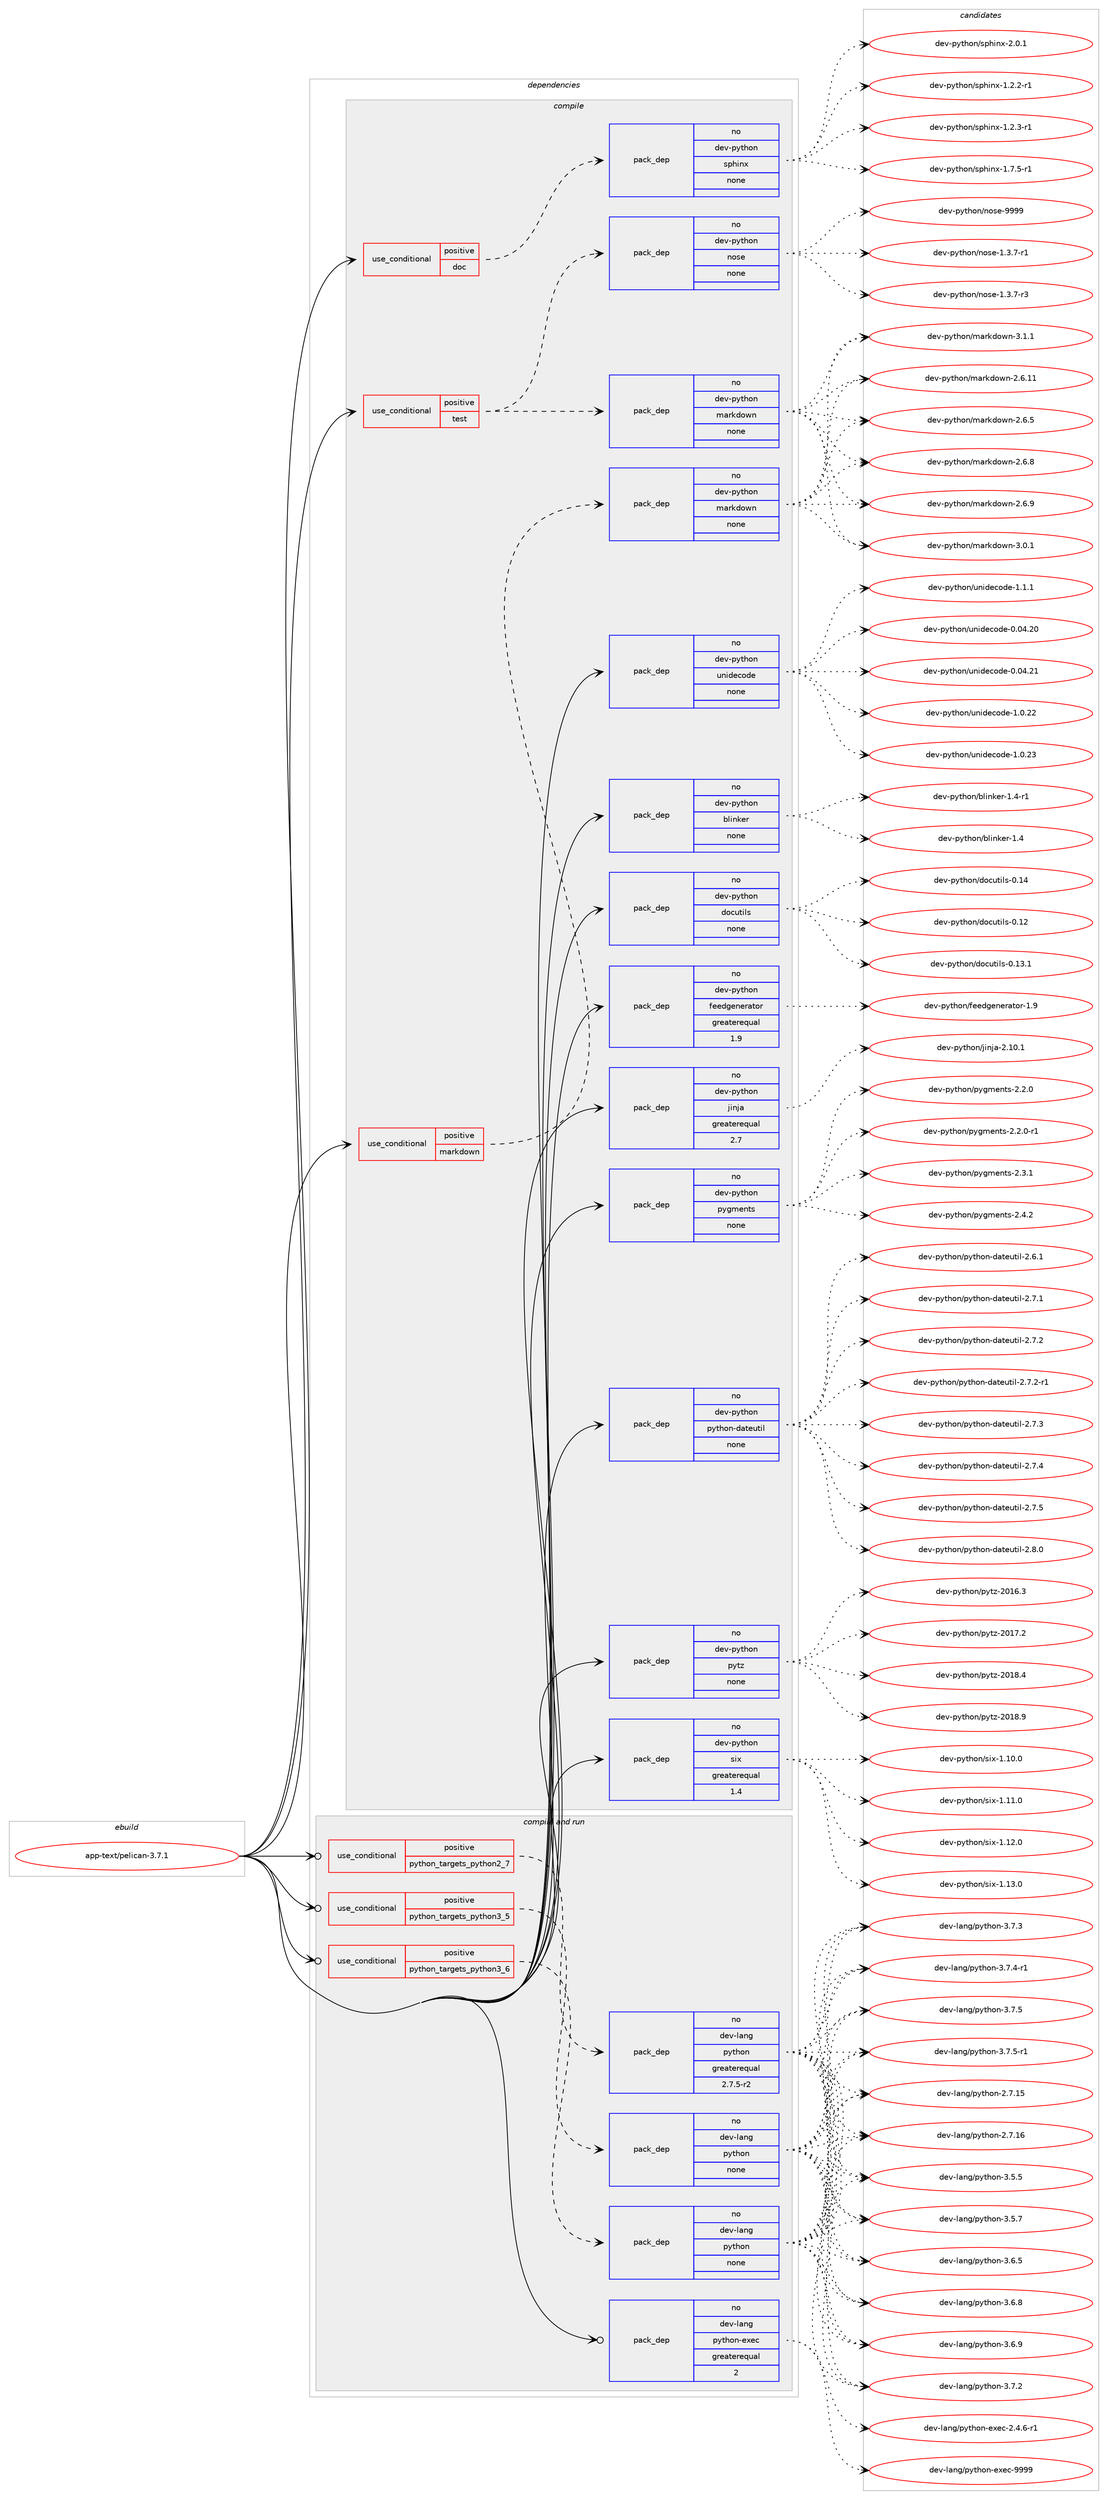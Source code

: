 digraph prolog {

# *************
# Graph options
# *************

newrank=true;
concentrate=true;
compound=true;
graph [rankdir=LR,fontname=Helvetica,fontsize=10,ranksep=1.5];#, ranksep=2.5, nodesep=0.2];
edge  [arrowhead=vee];
node  [fontname=Helvetica,fontsize=10];

# **********
# The ebuild
# **********

subgraph cluster_leftcol {
color=gray;
rank=same;
label=<<i>ebuild</i>>;
id [label="app-text/pelican-3.7.1", color=red, width=4, href="../app-text/pelican-3.7.1.svg"];
}

# ****************
# The dependencies
# ****************

subgraph cluster_midcol {
color=gray;
label=<<i>dependencies</i>>;
subgraph cluster_compile {
fillcolor="#eeeeee";
style=filled;
label=<<i>compile</i>>;
subgraph cond121667 {
dependency511153 [label=<<TABLE BORDER="0" CELLBORDER="1" CELLSPACING="0" CELLPADDING="4"><TR><TD ROWSPAN="3" CELLPADDING="10">use_conditional</TD></TR><TR><TD>positive</TD></TR><TR><TD>doc</TD></TR></TABLE>>, shape=none, color=red];
subgraph pack380221 {
dependency511154 [label=<<TABLE BORDER="0" CELLBORDER="1" CELLSPACING="0" CELLPADDING="4" WIDTH="220"><TR><TD ROWSPAN="6" CELLPADDING="30">pack_dep</TD></TR><TR><TD WIDTH="110">no</TD></TR><TR><TD>dev-python</TD></TR><TR><TD>sphinx</TD></TR><TR><TD>none</TD></TR><TR><TD></TD></TR></TABLE>>, shape=none, color=blue];
}
dependency511153:e -> dependency511154:w [weight=20,style="dashed",arrowhead="vee"];
}
id:e -> dependency511153:w [weight=20,style="solid",arrowhead="vee"];
subgraph cond121668 {
dependency511155 [label=<<TABLE BORDER="0" CELLBORDER="1" CELLSPACING="0" CELLPADDING="4"><TR><TD ROWSPAN="3" CELLPADDING="10">use_conditional</TD></TR><TR><TD>positive</TD></TR><TR><TD>markdown</TD></TR></TABLE>>, shape=none, color=red];
subgraph pack380222 {
dependency511156 [label=<<TABLE BORDER="0" CELLBORDER="1" CELLSPACING="0" CELLPADDING="4" WIDTH="220"><TR><TD ROWSPAN="6" CELLPADDING="30">pack_dep</TD></TR><TR><TD WIDTH="110">no</TD></TR><TR><TD>dev-python</TD></TR><TR><TD>markdown</TD></TR><TR><TD>none</TD></TR><TR><TD></TD></TR></TABLE>>, shape=none, color=blue];
}
dependency511155:e -> dependency511156:w [weight=20,style="dashed",arrowhead="vee"];
}
id:e -> dependency511155:w [weight=20,style="solid",arrowhead="vee"];
subgraph cond121669 {
dependency511157 [label=<<TABLE BORDER="0" CELLBORDER="1" CELLSPACING="0" CELLPADDING="4"><TR><TD ROWSPAN="3" CELLPADDING="10">use_conditional</TD></TR><TR><TD>positive</TD></TR><TR><TD>test</TD></TR></TABLE>>, shape=none, color=red];
subgraph pack380223 {
dependency511158 [label=<<TABLE BORDER="0" CELLBORDER="1" CELLSPACING="0" CELLPADDING="4" WIDTH="220"><TR><TD ROWSPAN="6" CELLPADDING="30">pack_dep</TD></TR><TR><TD WIDTH="110">no</TD></TR><TR><TD>dev-python</TD></TR><TR><TD>nose</TD></TR><TR><TD>none</TD></TR><TR><TD></TD></TR></TABLE>>, shape=none, color=blue];
}
dependency511157:e -> dependency511158:w [weight=20,style="dashed",arrowhead="vee"];
subgraph pack380224 {
dependency511159 [label=<<TABLE BORDER="0" CELLBORDER="1" CELLSPACING="0" CELLPADDING="4" WIDTH="220"><TR><TD ROWSPAN="6" CELLPADDING="30">pack_dep</TD></TR><TR><TD WIDTH="110">no</TD></TR><TR><TD>dev-python</TD></TR><TR><TD>markdown</TD></TR><TR><TD>none</TD></TR><TR><TD></TD></TR></TABLE>>, shape=none, color=blue];
}
dependency511157:e -> dependency511159:w [weight=20,style="dashed",arrowhead="vee"];
}
id:e -> dependency511157:w [weight=20,style="solid",arrowhead="vee"];
subgraph pack380225 {
dependency511160 [label=<<TABLE BORDER="0" CELLBORDER="1" CELLSPACING="0" CELLPADDING="4" WIDTH="220"><TR><TD ROWSPAN="6" CELLPADDING="30">pack_dep</TD></TR><TR><TD WIDTH="110">no</TD></TR><TR><TD>dev-python</TD></TR><TR><TD>blinker</TD></TR><TR><TD>none</TD></TR><TR><TD></TD></TR></TABLE>>, shape=none, color=blue];
}
id:e -> dependency511160:w [weight=20,style="solid",arrowhead="vee"];
subgraph pack380226 {
dependency511161 [label=<<TABLE BORDER="0" CELLBORDER="1" CELLSPACING="0" CELLPADDING="4" WIDTH="220"><TR><TD ROWSPAN="6" CELLPADDING="30">pack_dep</TD></TR><TR><TD WIDTH="110">no</TD></TR><TR><TD>dev-python</TD></TR><TR><TD>docutils</TD></TR><TR><TD>none</TD></TR><TR><TD></TD></TR></TABLE>>, shape=none, color=blue];
}
id:e -> dependency511161:w [weight=20,style="solid",arrowhead="vee"];
subgraph pack380227 {
dependency511162 [label=<<TABLE BORDER="0" CELLBORDER="1" CELLSPACING="0" CELLPADDING="4" WIDTH="220"><TR><TD ROWSPAN="6" CELLPADDING="30">pack_dep</TD></TR><TR><TD WIDTH="110">no</TD></TR><TR><TD>dev-python</TD></TR><TR><TD>feedgenerator</TD></TR><TR><TD>greaterequal</TD></TR><TR><TD>1.9</TD></TR></TABLE>>, shape=none, color=blue];
}
id:e -> dependency511162:w [weight=20,style="solid",arrowhead="vee"];
subgraph pack380228 {
dependency511163 [label=<<TABLE BORDER="0" CELLBORDER="1" CELLSPACING="0" CELLPADDING="4" WIDTH="220"><TR><TD ROWSPAN="6" CELLPADDING="30">pack_dep</TD></TR><TR><TD WIDTH="110">no</TD></TR><TR><TD>dev-python</TD></TR><TR><TD>jinja</TD></TR><TR><TD>greaterequal</TD></TR><TR><TD>2.7</TD></TR></TABLE>>, shape=none, color=blue];
}
id:e -> dependency511163:w [weight=20,style="solid",arrowhead="vee"];
subgraph pack380229 {
dependency511164 [label=<<TABLE BORDER="0" CELLBORDER="1" CELLSPACING="0" CELLPADDING="4" WIDTH="220"><TR><TD ROWSPAN="6" CELLPADDING="30">pack_dep</TD></TR><TR><TD WIDTH="110">no</TD></TR><TR><TD>dev-python</TD></TR><TR><TD>pygments</TD></TR><TR><TD>none</TD></TR><TR><TD></TD></TR></TABLE>>, shape=none, color=blue];
}
id:e -> dependency511164:w [weight=20,style="solid",arrowhead="vee"];
subgraph pack380230 {
dependency511165 [label=<<TABLE BORDER="0" CELLBORDER="1" CELLSPACING="0" CELLPADDING="4" WIDTH="220"><TR><TD ROWSPAN="6" CELLPADDING="30">pack_dep</TD></TR><TR><TD WIDTH="110">no</TD></TR><TR><TD>dev-python</TD></TR><TR><TD>python-dateutil</TD></TR><TR><TD>none</TD></TR><TR><TD></TD></TR></TABLE>>, shape=none, color=blue];
}
id:e -> dependency511165:w [weight=20,style="solid",arrowhead="vee"];
subgraph pack380231 {
dependency511166 [label=<<TABLE BORDER="0" CELLBORDER="1" CELLSPACING="0" CELLPADDING="4" WIDTH="220"><TR><TD ROWSPAN="6" CELLPADDING="30">pack_dep</TD></TR><TR><TD WIDTH="110">no</TD></TR><TR><TD>dev-python</TD></TR><TR><TD>pytz</TD></TR><TR><TD>none</TD></TR><TR><TD></TD></TR></TABLE>>, shape=none, color=blue];
}
id:e -> dependency511166:w [weight=20,style="solid",arrowhead="vee"];
subgraph pack380232 {
dependency511167 [label=<<TABLE BORDER="0" CELLBORDER="1" CELLSPACING="0" CELLPADDING="4" WIDTH="220"><TR><TD ROWSPAN="6" CELLPADDING="30">pack_dep</TD></TR><TR><TD WIDTH="110">no</TD></TR><TR><TD>dev-python</TD></TR><TR><TD>six</TD></TR><TR><TD>greaterequal</TD></TR><TR><TD>1.4</TD></TR></TABLE>>, shape=none, color=blue];
}
id:e -> dependency511167:w [weight=20,style="solid",arrowhead="vee"];
subgraph pack380233 {
dependency511168 [label=<<TABLE BORDER="0" CELLBORDER="1" CELLSPACING="0" CELLPADDING="4" WIDTH="220"><TR><TD ROWSPAN="6" CELLPADDING="30">pack_dep</TD></TR><TR><TD WIDTH="110">no</TD></TR><TR><TD>dev-python</TD></TR><TR><TD>unidecode</TD></TR><TR><TD>none</TD></TR><TR><TD></TD></TR></TABLE>>, shape=none, color=blue];
}
id:e -> dependency511168:w [weight=20,style="solid",arrowhead="vee"];
}
subgraph cluster_compileandrun {
fillcolor="#eeeeee";
style=filled;
label=<<i>compile and run</i>>;
subgraph cond121670 {
dependency511169 [label=<<TABLE BORDER="0" CELLBORDER="1" CELLSPACING="0" CELLPADDING="4"><TR><TD ROWSPAN="3" CELLPADDING="10">use_conditional</TD></TR><TR><TD>positive</TD></TR><TR><TD>python_targets_python2_7</TD></TR></TABLE>>, shape=none, color=red];
subgraph pack380234 {
dependency511170 [label=<<TABLE BORDER="0" CELLBORDER="1" CELLSPACING="0" CELLPADDING="4" WIDTH="220"><TR><TD ROWSPAN="6" CELLPADDING="30">pack_dep</TD></TR><TR><TD WIDTH="110">no</TD></TR><TR><TD>dev-lang</TD></TR><TR><TD>python</TD></TR><TR><TD>greaterequal</TD></TR><TR><TD>2.7.5-r2</TD></TR></TABLE>>, shape=none, color=blue];
}
dependency511169:e -> dependency511170:w [weight=20,style="dashed",arrowhead="vee"];
}
id:e -> dependency511169:w [weight=20,style="solid",arrowhead="odotvee"];
subgraph cond121671 {
dependency511171 [label=<<TABLE BORDER="0" CELLBORDER="1" CELLSPACING="0" CELLPADDING="4"><TR><TD ROWSPAN="3" CELLPADDING="10">use_conditional</TD></TR><TR><TD>positive</TD></TR><TR><TD>python_targets_python3_5</TD></TR></TABLE>>, shape=none, color=red];
subgraph pack380235 {
dependency511172 [label=<<TABLE BORDER="0" CELLBORDER="1" CELLSPACING="0" CELLPADDING="4" WIDTH="220"><TR><TD ROWSPAN="6" CELLPADDING="30">pack_dep</TD></TR><TR><TD WIDTH="110">no</TD></TR><TR><TD>dev-lang</TD></TR><TR><TD>python</TD></TR><TR><TD>none</TD></TR><TR><TD></TD></TR></TABLE>>, shape=none, color=blue];
}
dependency511171:e -> dependency511172:w [weight=20,style="dashed",arrowhead="vee"];
}
id:e -> dependency511171:w [weight=20,style="solid",arrowhead="odotvee"];
subgraph cond121672 {
dependency511173 [label=<<TABLE BORDER="0" CELLBORDER="1" CELLSPACING="0" CELLPADDING="4"><TR><TD ROWSPAN="3" CELLPADDING="10">use_conditional</TD></TR><TR><TD>positive</TD></TR><TR><TD>python_targets_python3_6</TD></TR></TABLE>>, shape=none, color=red];
subgraph pack380236 {
dependency511174 [label=<<TABLE BORDER="0" CELLBORDER="1" CELLSPACING="0" CELLPADDING="4" WIDTH="220"><TR><TD ROWSPAN="6" CELLPADDING="30">pack_dep</TD></TR><TR><TD WIDTH="110">no</TD></TR><TR><TD>dev-lang</TD></TR><TR><TD>python</TD></TR><TR><TD>none</TD></TR><TR><TD></TD></TR></TABLE>>, shape=none, color=blue];
}
dependency511173:e -> dependency511174:w [weight=20,style="dashed",arrowhead="vee"];
}
id:e -> dependency511173:w [weight=20,style="solid",arrowhead="odotvee"];
subgraph pack380237 {
dependency511175 [label=<<TABLE BORDER="0" CELLBORDER="1" CELLSPACING="0" CELLPADDING="4" WIDTH="220"><TR><TD ROWSPAN="6" CELLPADDING="30">pack_dep</TD></TR><TR><TD WIDTH="110">no</TD></TR><TR><TD>dev-lang</TD></TR><TR><TD>python-exec</TD></TR><TR><TD>greaterequal</TD></TR><TR><TD>2</TD></TR></TABLE>>, shape=none, color=blue];
}
id:e -> dependency511175:w [weight=20,style="solid",arrowhead="odotvee"];
}
subgraph cluster_run {
fillcolor="#eeeeee";
style=filled;
label=<<i>run</i>>;
}
}

# **************
# The candidates
# **************

subgraph cluster_choices {
rank=same;
color=gray;
label=<<i>candidates</i>>;

subgraph choice380221 {
color=black;
nodesep=1;
choice10010111845112121116104111110471151121041051101204549465046504511449 [label="dev-python/sphinx-1.2.2-r1", color=red, width=4,href="../dev-python/sphinx-1.2.2-r1.svg"];
choice10010111845112121116104111110471151121041051101204549465046514511449 [label="dev-python/sphinx-1.2.3-r1", color=red, width=4,href="../dev-python/sphinx-1.2.3-r1.svg"];
choice10010111845112121116104111110471151121041051101204549465546534511449 [label="dev-python/sphinx-1.7.5-r1", color=red, width=4,href="../dev-python/sphinx-1.7.5-r1.svg"];
choice1001011184511212111610411111047115112104105110120455046484649 [label="dev-python/sphinx-2.0.1", color=red, width=4,href="../dev-python/sphinx-2.0.1.svg"];
dependency511154:e -> choice10010111845112121116104111110471151121041051101204549465046504511449:w [style=dotted,weight="100"];
dependency511154:e -> choice10010111845112121116104111110471151121041051101204549465046514511449:w [style=dotted,weight="100"];
dependency511154:e -> choice10010111845112121116104111110471151121041051101204549465546534511449:w [style=dotted,weight="100"];
dependency511154:e -> choice1001011184511212111610411111047115112104105110120455046484649:w [style=dotted,weight="100"];
}
subgraph choice380222 {
color=black;
nodesep=1;
choice10010111845112121116104111110471099711410710011111911045504654464949 [label="dev-python/markdown-2.6.11", color=red, width=4,href="../dev-python/markdown-2.6.11.svg"];
choice100101118451121211161041111104710997114107100111119110455046544653 [label="dev-python/markdown-2.6.5", color=red, width=4,href="../dev-python/markdown-2.6.5.svg"];
choice100101118451121211161041111104710997114107100111119110455046544656 [label="dev-python/markdown-2.6.8", color=red, width=4,href="../dev-python/markdown-2.6.8.svg"];
choice100101118451121211161041111104710997114107100111119110455046544657 [label="dev-python/markdown-2.6.9", color=red, width=4,href="../dev-python/markdown-2.6.9.svg"];
choice100101118451121211161041111104710997114107100111119110455146484649 [label="dev-python/markdown-3.0.1", color=red, width=4,href="../dev-python/markdown-3.0.1.svg"];
choice100101118451121211161041111104710997114107100111119110455146494649 [label="dev-python/markdown-3.1.1", color=red, width=4,href="../dev-python/markdown-3.1.1.svg"];
dependency511156:e -> choice10010111845112121116104111110471099711410710011111911045504654464949:w [style=dotted,weight="100"];
dependency511156:e -> choice100101118451121211161041111104710997114107100111119110455046544653:w [style=dotted,weight="100"];
dependency511156:e -> choice100101118451121211161041111104710997114107100111119110455046544656:w [style=dotted,weight="100"];
dependency511156:e -> choice100101118451121211161041111104710997114107100111119110455046544657:w [style=dotted,weight="100"];
dependency511156:e -> choice100101118451121211161041111104710997114107100111119110455146484649:w [style=dotted,weight="100"];
dependency511156:e -> choice100101118451121211161041111104710997114107100111119110455146494649:w [style=dotted,weight="100"];
}
subgraph choice380223 {
color=black;
nodesep=1;
choice10010111845112121116104111110471101111151014549465146554511449 [label="dev-python/nose-1.3.7-r1", color=red, width=4,href="../dev-python/nose-1.3.7-r1.svg"];
choice10010111845112121116104111110471101111151014549465146554511451 [label="dev-python/nose-1.3.7-r3", color=red, width=4,href="../dev-python/nose-1.3.7-r3.svg"];
choice10010111845112121116104111110471101111151014557575757 [label="dev-python/nose-9999", color=red, width=4,href="../dev-python/nose-9999.svg"];
dependency511158:e -> choice10010111845112121116104111110471101111151014549465146554511449:w [style=dotted,weight="100"];
dependency511158:e -> choice10010111845112121116104111110471101111151014549465146554511451:w [style=dotted,weight="100"];
dependency511158:e -> choice10010111845112121116104111110471101111151014557575757:w [style=dotted,weight="100"];
}
subgraph choice380224 {
color=black;
nodesep=1;
choice10010111845112121116104111110471099711410710011111911045504654464949 [label="dev-python/markdown-2.6.11", color=red, width=4,href="../dev-python/markdown-2.6.11.svg"];
choice100101118451121211161041111104710997114107100111119110455046544653 [label="dev-python/markdown-2.6.5", color=red, width=4,href="../dev-python/markdown-2.6.5.svg"];
choice100101118451121211161041111104710997114107100111119110455046544656 [label="dev-python/markdown-2.6.8", color=red, width=4,href="../dev-python/markdown-2.6.8.svg"];
choice100101118451121211161041111104710997114107100111119110455046544657 [label="dev-python/markdown-2.6.9", color=red, width=4,href="../dev-python/markdown-2.6.9.svg"];
choice100101118451121211161041111104710997114107100111119110455146484649 [label="dev-python/markdown-3.0.1", color=red, width=4,href="../dev-python/markdown-3.0.1.svg"];
choice100101118451121211161041111104710997114107100111119110455146494649 [label="dev-python/markdown-3.1.1", color=red, width=4,href="../dev-python/markdown-3.1.1.svg"];
dependency511159:e -> choice10010111845112121116104111110471099711410710011111911045504654464949:w [style=dotted,weight="100"];
dependency511159:e -> choice100101118451121211161041111104710997114107100111119110455046544653:w [style=dotted,weight="100"];
dependency511159:e -> choice100101118451121211161041111104710997114107100111119110455046544656:w [style=dotted,weight="100"];
dependency511159:e -> choice100101118451121211161041111104710997114107100111119110455046544657:w [style=dotted,weight="100"];
dependency511159:e -> choice100101118451121211161041111104710997114107100111119110455146484649:w [style=dotted,weight="100"];
dependency511159:e -> choice100101118451121211161041111104710997114107100111119110455146494649:w [style=dotted,weight="100"];
}
subgraph choice380225 {
color=black;
nodesep=1;
choice10010111845112121116104111110479810810511010710111445494652 [label="dev-python/blinker-1.4", color=red, width=4,href="../dev-python/blinker-1.4.svg"];
choice100101118451121211161041111104798108105110107101114454946524511449 [label="dev-python/blinker-1.4-r1", color=red, width=4,href="../dev-python/blinker-1.4-r1.svg"];
dependency511160:e -> choice10010111845112121116104111110479810810511010710111445494652:w [style=dotted,weight="100"];
dependency511160:e -> choice100101118451121211161041111104798108105110107101114454946524511449:w [style=dotted,weight="100"];
}
subgraph choice380226 {
color=black;
nodesep=1;
choice1001011184511212111610411111047100111991171161051081154548464950 [label="dev-python/docutils-0.12", color=red, width=4,href="../dev-python/docutils-0.12.svg"];
choice10010111845112121116104111110471001119911711610510811545484649514649 [label="dev-python/docutils-0.13.1", color=red, width=4,href="../dev-python/docutils-0.13.1.svg"];
choice1001011184511212111610411111047100111991171161051081154548464952 [label="dev-python/docutils-0.14", color=red, width=4,href="../dev-python/docutils-0.14.svg"];
dependency511161:e -> choice1001011184511212111610411111047100111991171161051081154548464950:w [style=dotted,weight="100"];
dependency511161:e -> choice10010111845112121116104111110471001119911711610510811545484649514649:w [style=dotted,weight="100"];
dependency511161:e -> choice1001011184511212111610411111047100111991171161051081154548464952:w [style=dotted,weight="100"];
}
subgraph choice380227 {
color=black;
nodesep=1;
choice10010111845112121116104111110471021011011001031011101011149711611111445494657 [label="dev-python/feedgenerator-1.9", color=red, width=4,href="../dev-python/feedgenerator-1.9.svg"];
dependency511162:e -> choice10010111845112121116104111110471021011011001031011101011149711611111445494657:w [style=dotted,weight="100"];
}
subgraph choice380228 {
color=black;
nodesep=1;
choice10010111845112121116104111110471061051101069745504649484649 [label="dev-python/jinja-2.10.1", color=red, width=4,href="../dev-python/jinja-2.10.1.svg"];
dependency511163:e -> choice10010111845112121116104111110471061051101069745504649484649:w [style=dotted,weight="100"];
}
subgraph choice380229 {
color=black;
nodesep=1;
choice1001011184511212111610411111047112121103109101110116115455046504648 [label="dev-python/pygments-2.2.0", color=red, width=4,href="../dev-python/pygments-2.2.0.svg"];
choice10010111845112121116104111110471121211031091011101161154550465046484511449 [label="dev-python/pygments-2.2.0-r1", color=red, width=4,href="../dev-python/pygments-2.2.0-r1.svg"];
choice1001011184511212111610411111047112121103109101110116115455046514649 [label="dev-python/pygments-2.3.1", color=red, width=4,href="../dev-python/pygments-2.3.1.svg"];
choice1001011184511212111610411111047112121103109101110116115455046524650 [label="dev-python/pygments-2.4.2", color=red, width=4,href="../dev-python/pygments-2.4.2.svg"];
dependency511164:e -> choice1001011184511212111610411111047112121103109101110116115455046504648:w [style=dotted,weight="100"];
dependency511164:e -> choice10010111845112121116104111110471121211031091011101161154550465046484511449:w [style=dotted,weight="100"];
dependency511164:e -> choice1001011184511212111610411111047112121103109101110116115455046514649:w [style=dotted,weight="100"];
dependency511164:e -> choice1001011184511212111610411111047112121103109101110116115455046524650:w [style=dotted,weight="100"];
}
subgraph choice380230 {
color=black;
nodesep=1;
choice10010111845112121116104111110471121211161041111104510097116101117116105108455046544649 [label="dev-python/python-dateutil-2.6.1", color=red, width=4,href="../dev-python/python-dateutil-2.6.1.svg"];
choice10010111845112121116104111110471121211161041111104510097116101117116105108455046554649 [label="dev-python/python-dateutil-2.7.1", color=red, width=4,href="../dev-python/python-dateutil-2.7.1.svg"];
choice10010111845112121116104111110471121211161041111104510097116101117116105108455046554650 [label="dev-python/python-dateutil-2.7.2", color=red, width=4,href="../dev-python/python-dateutil-2.7.2.svg"];
choice100101118451121211161041111104711212111610411111045100971161011171161051084550465546504511449 [label="dev-python/python-dateutil-2.7.2-r1", color=red, width=4,href="../dev-python/python-dateutil-2.7.2-r1.svg"];
choice10010111845112121116104111110471121211161041111104510097116101117116105108455046554651 [label="dev-python/python-dateutil-2.7.3", color=red, width=4,href="../dev-python/python-dateutil-2.7.3.svg"];
choice10010111845112121116104111110471121211161041111104510097116101117116105108455046554652 [label="dev-python/python-dateutil-2.7.4", color=red, width=4,href="../dev-python/python-dateutil-2.7.4.svg"];
choice10010111845112121116104111110471121211161041111104510097116101117116105108455046554653 [label="dev-python/python-dateutil-2.7.5", color=red, width=4,href="../dev-python/python-dateutil-2.7.5.svg"];
choice10010111845112121116104111110471121211161041111104510097116101117116105108455046564648 [label="dev-python/python-dateutil-2.8.0", color=red, width=4,href="../dev-python/python-dateutil-2.8.0.svg"];
dependency511165:e -> choice10010111845112121116104111110471121211161041111104510097116101117116105108455046544649:w [style=dotted,weight="100"];
dependency511165:e -> choice10010111845112121116104111110471121211161041111104510097116101117116105108455046554649:w [style=dotted,weight="100"];
dependency511165:e -> choice10010111845112121116104111110471121211161041111104510097116101117116105108455046554650:w [style=dotted,weight="100"];
dependency511165:e -> choice100101118451121211161041111104711212111610411111045100971161011171161051084550465546504511449:w [style=dotted,weight="100"];
dependency511165:e -> choice10010111845112121116104111110471121211161041111104510097116101117116105108455046554651:w [style=dotted,weight="100"];
dependency511165:e -> choice10010111845112121116104111110471121211161041111104510097116101117116105108455046554652:w [style=dotted,weight="100"];
dependency511165:e -> choice10010111845112121116104111110471121211161041111104510097116101117116105108455046554653:w [style=dotted,weight="100"];
dependency511165:e -> choice10010111845112121116104111110471121211161041111104510097116101117116105108455046564648:w [style=dotted,weight="100"];
}
subgraph choice380231 {
color=black;
nodesep=1;
choice100101118451121211161041111104711212111612245504849544651 [label="dev-python/pytz-2016.3", color=red, width=4,href="../dev-python/pytz-2016.3.svg"];
choice100101118451121211161041111104711212111612245504849554650 [label="dev-python/pytz-2017.2", color=red, width=4,href="../dev-python/pytz-2017.2.svg"];
choice100101118451121211161041111104711212111612245504849564652 [label="dev-python/pytz-2018.4", color=red, width=4,href="../dev-python/pytz-2018.4.svg"];
choice100101118451121211161041111104711212111612245504849564657 [label="dev-python/pytz-2018.9", color=red, width=4,href="../dev-python/pytz-2018.9.svg"];
dependency511166:e -> choice100101118451121211161041111104711212111612245504849544651:w [style=dotted,weight="100"];
dependency511166:e -> choice100101118451121211161041111104711212111612245504849554650:w [style=dotted,weight="100"];
dependency511166:e -> choice100101118451121211161041111104711212111612245504849564652:w [style=dotted,weight="100"];
dependency511166:e -> choice100101118451121211161041111104711212111612245504849564657:w [style=dotted,weight="100"];
}
subgraph choice380232 {
color=black;
nodesep=1;
choice100101118451121211161041111104711510512045494649484648 [label="dev-python/six-1.10.0", color=red, width=4,href="../dev-python/six-1.10.0.svg"];
choice100101118451121211161041111104711510512045494649494648 [label="dev-python/six-1.11.0", color=red, width=4,href="../dev-python/six-1.11.0.svg"];
choice100101118451121211161041111104711510512045494649504648 [label="dev-python/six-1.12.0", color=red, width=4,href="../dev-python/six-1.12.0.svg"];
choice100101118451121211161041111104711510512045494649514648 [label="dev-python/six-1.13.0", color=red, width=4,href="../dev-python/six-1.13.0.svg"];
dependency511167:e -> choice100101118451121211161041111104711510512045494649484648:w [style=dotted,weight="100"];
dependency511167:e -> choice100101118451121211161041111104711510512045494649494648:w [style=dotted,weight="100"];
dependency511167:e -> choice100101118451121211161041111104711510512045494649504648:w [style=dotted,weight="100"];
dependency511167:e -> choice100101118451121211161041111104711510512045494649514648:w [style=dotted,weight="100"];
}
subgraph choice380233 {
color=black;
nodesep=1;
choice1001011184511212111610411111047117110105100101991111001014548464852465048 [label="dev-python/unidecode-0.04.20", color=red, width=4,href="../dev-python/unidecode-0.04.20.svg"];
choice1001011184511212111610411111047117110105100101991111001014548464852465049 [label="dev-python/unidecode-0.04.21", color=red, width=4,href="../dev-python/unidecode-0.04.21.svg"];
choice10010111845112121116104111110471171101051001019911110010145494648465050 [label="dev-python/unidecode-1.0.22", color=red, width=4,href="../dev-python/unidecode-1.0.22.svg"];
choice10010111845112121116104111110471171101051001019911110010145494648465051 [label="dev-python/unidecode-1.0.23", color=red, width=4,href="../dev-python/unidecode-1.0.23.svg"];
choice100101118451121211161041111104711711010510010199111100101454946494649 [label="dev-python/unidecode-1.1.1", color=red, width=4,href="../dev-python/unidecode-1.1.1.svg"];
dependency511168:e -> choice1001011184511212111610411111047117110105100101991111001014548464852465048:w [style=dotted,weight="100"];
dependency511168:e -> choice1001011184511212111610411111047117110105100101991111001014548464852465049:w [style=dotted,weight="100"];
dependency511168:e -> choice10010111845112121116104111110471171101051001019911110010145494648465050:w [style=dotted,weight="100"];
dependency511168:e -> choice10010111845112121116104111110471171101051001019911110010145494648465051:w [style=dotted,weight="100"];
dependency511168:e -> choice100101118451121211161041111104711711010510010199111100101454946494649:w [style=dotted,weight="100"];
}
subgraph choice380234 {
color=black;
nodesep=1;
choice10010111845108971101034711212111610411111045504655464953 [label="dev-lang/python-2.7.15", color=red, width=4,href="../dev-lang/python-2.7.15.svg"];
choice10010111845108971101034711212111610411111045504655464954 [label="dev-lang/python-2.7.16", color=red, width=4,href="../dev-lang/python-2.7.16.svg"];
choice100101118451089711010347112121116104111110455146534653 [label="dev-lang/python-3.5.5", color=red, width=4,href="../dev-lang/python-3.5.5.svg"];
choice100101118451089711010347112121116104111110455146534655 [label="dev-lang/python-3.5.7", color=red, width=4,href="../dev-lang/python-3.5.7.svg"];
choice100101118451089711010347112121116104111110455146544653 [label="dev-lang/python-3.6.5", color=red, width=4,href="../dev-lang/python-3.6.5.svg"];
choice100101118451089711010347112121116104111110455146544656 [label="dev-lang/python-3.6.8", color=red, width=4,href="../dev-lang/python-3.6.8.svg"];
choice100101118451089711010347112121116104111110455146544657 [label="dev-lang/python-3.6.9", color=red, width=4,href="../dev-lang/python-3.6.9.svg"];
choice100101118451089711010347112121116104111110455146554650 [label="dev-lang/python-3.7.2", color=red, width=4,href="../dev-lang/python-3.7.2.svg"];
choice100101118451089711010347112121116104111110455146554651 [label="dev-lang/python-3.7.3", color=red, width=4,href="../dev-lang/python-3.7.3.svg"];
choice1001011184510897110103471121211161041111104551465546524511449 [label="dev-lang/python-3.7.4-r1", color=red, width=4,href="../dev-lang/python-3.7.4-r1.svg"];
choice100101118451089711010347112121116104111110455146554653 [label="dev-lang/python-3.7.5", color=red, width=4,href="../dev-lang/python-3.7.5.svg"];
choice1001011184510897110103471121211161041111104551465546534511449 [label="dev-lang/python-3.7.5-r1", color=red, width=4,href="../dev-lang/python-3.7.5-r1.svg"];
dependency511170:e -> choice10010111845108971101034711212111610411111045504655464953:w [style=dotted,weight="100"];
dependency511170:e -> choice10010111845108971101034711212111610411111045504655464954:w [style=dotted,weight="100"];
dependency511170:e -> choice100101118451089711010347112121116104111110455146534653:w [style=dotted,weight="100"];
dependency511170:e -> choice100101118451089711010347112121116104111110455146534655:w [style=dotted,weight="100"];
dependency511170:e -> choice100101118451089711010347112121116104111110455146544653:w [style=dotted,weight="100"];
dependency511170:e -> choice100101118451089711010347112121116104111110455146544656:w [style=dotted,weight="100"];
dependency511170:e -> choice100101118451089711010347112121116104111110455146544657:w [style=dotted,weight="100"];
dependency511170:e -> choice100101118451089711010347112121116104111110455146554650:w [style=dotted,weight="100"];
dependency511170:e -> choice100101118451089711010347112121116104111110455146554651:w [style=dotted,weight="100"];
dependency511170:e -> choice1001011184510897110103471121211161041111104551465546524511449:w [style=dotted,weight="100"];
dependency511170:e -> choice100101118451089711010347112121116104111110455146554653:w [style=dotted,weight="100"];
dependency511170:e -> choice1001011184510897110103471121211161041111104551465546534511449:w [style=dotted,weight="100"];
}
subgraph choice380235 {
color=black;
nodesep=1;
choice10010111845108971101034711212111610411111045504655464953 [label="dev-lang/python-2.7.15", color=red, width=4,href="../dev-lang/python-2.7.15.svg"];
choice10010111845108971101034711212111610411111045504655464954 [label="dev-lang/python-2.7.16", color=red, width=4,href="../dev-lang/python-2.7.16.svg"];
choice100101118451089711010347112121116104111110455146534653 [label="dev-lang/python-3.5.5", color=red, width=4,href="../dev-lang/python-3.5.5.svg"];
choice100101118451089711010347112121116104111110455146534655 [label="dev-lang/python-3.5.7", color=red, width=4,href="../dev-lang/python-3.5.7.svg"];
choice100101118451089711010347112121116104111110455146544653 [label="dev-lang/python-3.6.5", color=red, width=4,href="../dev-lang/python-3.6.5.svg"];
choice100101118451089711010347112121116104111110455146544656 [label="dev-lang/python-3.6.8", color=red, width=4,href="../dev-lang/python-3.6.8.svg"];
choice100101118451089711010347112121116104111110455146544657 [label="dev-lang/python-3.6.9", color=red, width=4,href="../dev-lang/python-3.6.9.svg"];
choice100101118451089711010347112121116104111110455146554650 [label="dev-lang/python-3.7.2", color=red, width=4,href="../dev-lang/python-3.7.2.svg"];
choice100101118451089711010347112121116104111110455146554651 [label="dev-lang/python-3.7.3", color=red, width=4,href="../dev-lang/python-3.7.3.svg"];
choice1001011184510897110103471121211161041111104551465546524511449 [label="dev-lang/python-3.7.4-r1", color=red, width=4,href="../dev-lang/python-3.7.4-r1.svg"];
choice100101118451089711010347112121116104111110455146554653 [label="dev-lang/python-3.7.5", color=red, width=4,href="../dev-lang/python-3.7.5.svg"];
choice1001011184510897110103471121211161041111104551465546534511449 [label="dev-lang/python-3.7.5-r1", color=red, width=4,href="../dev-lang/python-3.7.5-r1.svg"];
dependency511172:e -> choice10010111845108971101034711212111610411111045504655464953:w [style=dotted,weight="100"];
dependency511172:e -> choice10010111845108971101034711212111610411111045504655464954:w [style=dotted,weight="100"];
dependency511172:e -> choice100101118451089711010347112121116104111110455146534653:w [style=dotted,weight="100"];
dependency511172:e -> choice100101118451089711010347112121116104111110455146534655:w [style=dotted,weight="100"];
dependency511172:e -> choice100101118451089711010347112121116104111110455146544653:w [style=dotted,weight="100"];
dependency511172:e -> choice100101118451089711010347112121116104111110455146544656:w [style=dotted,weight="100"];
dependency511172:e -> choice100101118451089711010347112121116104111110455146544657:w [style=dotted,weight="100"];
dependency511172:e -> choice100101118451089711010347112121116104111110455146554650:w [style=dotted,weight="100"];
dependency511172:e -> choice100101118451089711010347112121116104111110455146554651:w [style=dotted,weight="100"];
dependency511172:e -> choice1001011184510897110103471121211161041111104551465546524511449:w [style=dotted,weight="100"];
dependency511172:e -> choice100101118451089711010347112121116104111110455146554653:w [style=dotted,weight="100"];
dependency511172:e -> choice1001011184510897110103471121211161041111104551465546534511449:w [style=dotted,weight="100"];
}
subgraph choice380236 {
color=black;
nodesep=1;
choice10010111845108971101034711212111610411111045504655464953 [label="dev-lang/python-2.7.15", color=red, width=4,href="../dev-lang/python-2.7.15.svg"];
choice10010111845108971101034711212111610411111045504655464954 [label="dev-lang/python-2.7.16", color=red, width=4,href="../dev-lang/python-2.7.16.svg"];
choice100101118451089711010347112121116104111110455146534653 [label="dev-lang/python-3.5.5", color=red, width=4,href="../dev-lang/python-3.5.5.svg"];
choice100101118451089711010347112121116104111110455146534655 [label="dev-lang/python-3.5.7", color=red, width=4,href="../dev-lang/python-3.5.7.svg"];
choice100101118451089711010347112121116104111110455146544653 [label="dev-lang/python-3.6.5", color=red, width=4,href="../dev-lang/python-3.6.5.svg"];
choice100101118451089711010347112121116104111110455146544656 [label="dev-lang/python-3.6.8", color=red, width=4,href="../dev-lang/python-3.6.8.svg"];
choice100101118451089711010347112121116104111110455146544657 [label="dev-lang/python-3.6.9", color=red, width=4,href="../dev-lang/python-3.6.9.svg"];
choice100101118451089711010347112121116104111110455146554650 [label="dev-lang/python-3.7.2", color=red, width=4,href="../dev-lang/python-3.7.2.svg"];
choice100101118451089711010347112121116104111110455146554651 [label="dev-lang/python-3.7.3", color=red, width=4,href="../dev-lang/python-3.7.3.svg"];
choice1001011184510897110103471121211161041111104551465546524511449 [label="dev-lang/python-3.7.4-r1", color=red, width=4,href="../dev-lang/python-3.7.4-r1.svg"];
choice100101118451089711010347112121116104111110455146554653 [label="dev-lang/python-3.7.5", color=red, width=4,href="../dev-lang/python-3.7.5.svg"];
choice1001011184510897110103471121211161041111104551465546534511449 [label="dev-lang/python-3.7.5-r1", color=red, width=4,href="../dev-lang/python-3.7.5-r1.svg"];
dependency511174:e -> choice10010111845108971101034711212111610411111045504655464953:w [style=dotted,weight="100"];
dependency511174:e -> choice10010111845108971101034711212111610411111045504655464954:w [style=dotted,weight="100"];
dependency511174:e -> choice100101118451089711010347112121116104111110455146534653:w [style=dotted,weight="100"];
dependency511174:e -> choice100101118451089711010347112121116104111110455146534655:w [style=dotted,weight="100"];
dependency511174:e -> choice100101118451089711010347112121116104111110455146544653:w [style=dotted,weight="100"];
dependency511174:e -> choice100101118451089711010347112121116104111110455146544656:w [style=dotted,weight="100"];
dependency511174:e -> choice100101118451089711010347112121116104111110455146544657:w [style=dotted,weight="100"];
dependency511174:e -> choice100101118451089711010347112121116104111110455146554650:w [style=dotted,weight="100"];
dependency511174:e -> choice100101118451089711010347112121116104111110455146554651:w [style=dotted,weight="100"];
dependency511174:e -> choice1001011184510897110103471121211161041111104551465546524511449:w [style=dotted,weight="100"];
dependency511174:e -> choice100101118451089711010347112121116104111110455146554653:w [style=dotted,weight="100"];
dependency511174:e -> choice1001011184510897110103471121211161041111104551465546534511449:w [style=dotted,weight="100"];
}
subgraph choice380237 {
color=black;
nodesep=1;
choice10010111845108971101034711212111610411111045101120101994550465246544511449 [label="dev-lang/python-exec-2.4.6-r1", color=red, width=4,href="../dev-lang/python-exec-2.4.6-r1.svg"];
choice10010111845108971101034711212111610411111045101120101994557575757 [label="dev-lang/python-exec-9999", color=red, width=4,href="../dev-lang/python-exec-9999.svg"];
dependency511175:e -> choice10010111845108971101034711212111610411111045101120101994550465246544511449:w [style=dotted,weight="100"];
dependency511175:e -> choice10010111845108971101034711212111610411111045101120101994557575757:w [style=dotted,weight="100"];
}
}

}
